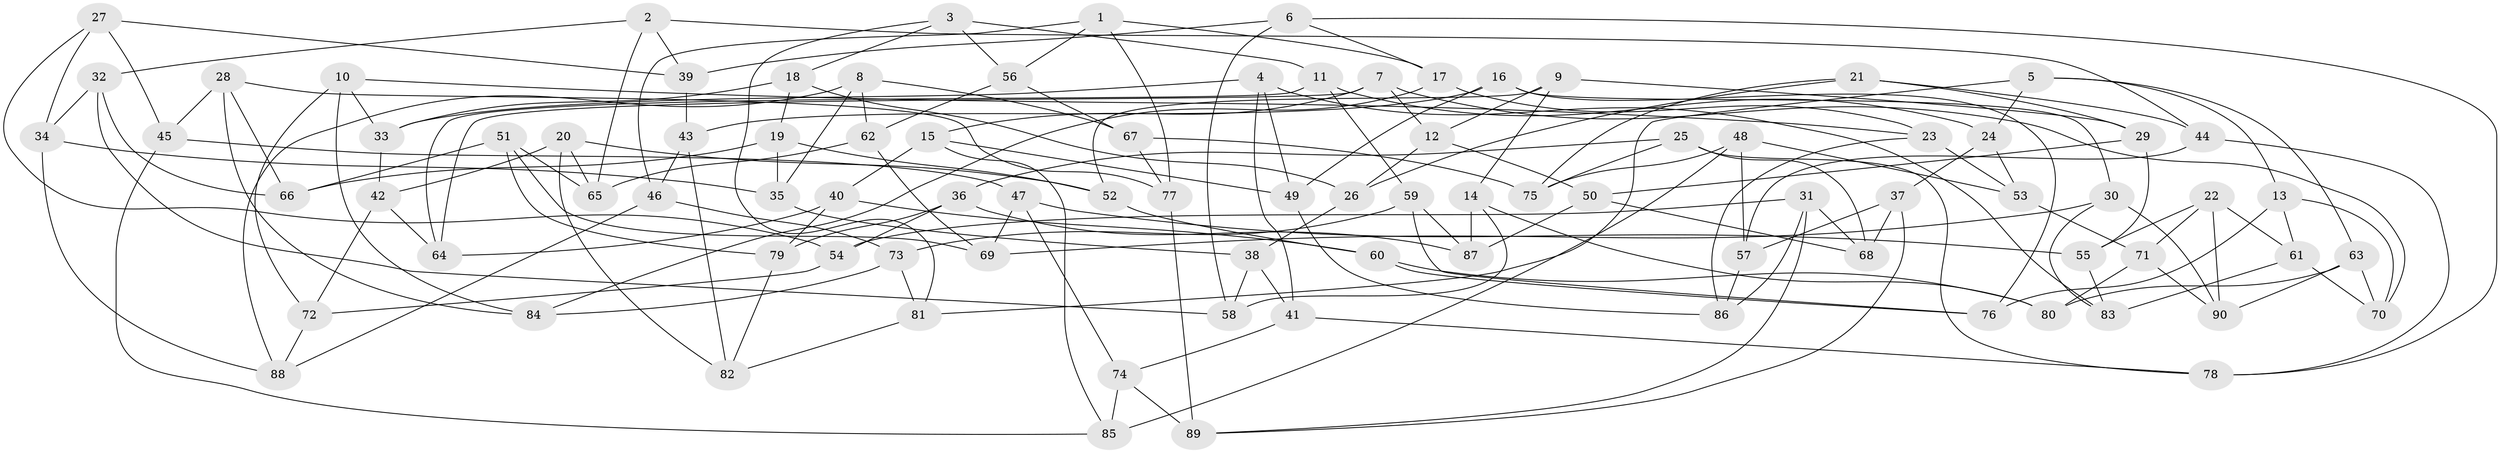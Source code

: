 // Generated by graph-tools (version 1.1) at 2025/27/03/09/25 03:27:01]
// undirected, 90 vertices, 180 edges
graph export_dot {
graph [start="1"]
  node [color=gray90,style=filled];
  1;
  2;
  3;
  4;
  5;
  6;
  7;
  8;
  9;
  10;
  11;
  12;
  13;
  14;
  15;
  16;
  17;
  18;
  19;
  20;
  21;
  22;
  23;
  24;
  25;
  26;
  27;
  28;
  29;
  30;
  31;
  32;
  33;
  34;
  35;
  36;
  37;
  38;
  39;
  40;
  41;
  42;
  43;
  44;
  45;
  46;
  47;
  48;
  49;
  50;
  51;
  52;
  53;
  54;
  55;
  56;
  57;
  58;
  59;
  60;
  61;
  62;
  63;
  64;
  65;
  66;
  67;
  68;
  69;
  70;
  71;
  72;
  73;
  74;
  75;
  76;
  77;
  78;
  79;
  80;
  81;
  82;
  83;
  84;
  85;
  86;
  87;
  88;
  89;
  90;
  1 -- 77;
  1 -- 46;
  1 -- 17;
  1 -- 56;
  2 -- 44;
  2 -- 32;
  2 -- 39;
  2 -- 65;
  3 -- 18;
  3 -- 81;
  3 -- 11;
  3 -- 56;
  4 -- 41;
  4 -- 83;
  4 -- 49;
  4 -- 33;
  5 -- 13;
  5 -- 81;
  5 -- 63;
  5 -- 24;
  6 -- 58;
  6 -- 39;
  6 -- 17;
  6 -- 78;
  7 -- 12;
  7 -- 15;
  7 -- 70;
  7 -- 64;
  8 -- 67;
  8 -- 88;
  8 -- 62;
  8 -- 35;
  9 -- 14;
  9 -- 29;
  9 -- 52;
  9 -- 12;
  10 -- 33;
  10 -- 23;
  10 -- 84;
  10 -- 72;
  11 -- 59;
  11 -- 24;
  11 -- 64;
  12 -- 26;
  12 -- 50;
  13 -- 76;
  13 -- 61;
  13 -- 70;
  14 -- 58;
  14 -- 87;
  14 -- 80;
  15 -- 40;
  15 -- 49;
  15 -- 85;
  16 -- 49;
  16 -- 43;
  16 -- 76;
  16 -- 30;
  17 -- 84;
  17 -- 23;
  18 -- 19;
  18 -- 26;
  18 -- 33;
  19 -- 35;
  19 -- 52;
  19 -- 66;
  20 -- 42;
  20 -- 52;
  20 -- 65;
  20 -- 82;
  21 -- 29;
  21 -- 44;
  21 -- 26;
  21 -- 75;
  22 -- 90;
  22 -- 61;
  22 -- 55;
  22 -- 71;
  23 -- 53;
  23 -- 86;
  24 -- 53;
  24 -- 37;
  25 -- 36;
  25 -- 68;
  25 -- 75;
  25 -- 78;
  26 -- 38;
  27 -- 34;
  27 -- 54;
  27 -- 39;
  27 -- 45;
  28 -- 84;
  28 -- 77;
  28 -- 66;
  28 -- 45;
  29 -- 55;
  29 -- 50;
  30 -- 69;
  30 -- 90;
  30 -- 83;
  31 -- 86;
  31 -- 54;
  31 -- 68;
  31 -- 89;
  32 -- 58;
  32 -- 34;
  32 -- 66;
  33 -- 42;
  34 -- 35;
  34 -- 88;
  35 -- 38;
  36 -- 54;
  36 -- 87;
  36 -- 79;
  37 -- 57;
  37 -- 68;
  37 -- 89;
  38 -- 41;
  38 -- 58;
  39 -- 43;
  40 -- 64;
  40 -- 60;
  40 -- 79;
  41 -- 78;
  41 -- 74;
  42 -- 64;
  42 -- 72;
  43 -- 46;
  43 -- 82;
  44 -- 57;
  44 -- 78;
  45 -- 47;
  45 -- 85;
  46 -- 73;
  46 -- 88;
  47 -- 55;
  47 -- 74;
  47 -- 69;
  48 -- 85;
  48 -- 53;
  48 -- 57;
  48 -- 75;
  49 -- 86;
  50 -- 68;
  50 -- 87;
  51 -- 79;
  51 -- 65;
  51 -- 66;
  51 -- 69;
  52 -- 60;
  53 -- 71;
  54 -- 72;
  55 -- 83;
  56 -- 62;
  56 -- 67;
  57 -- 86;
  59 -- 76;
  59 -- 87;
  59 -- 73;
  60 -- 80;
  60 -- 76;
  61 -- 83;
  61 -- 70;
  62 -- 69;
  62 -- 65;
  63 -- 80;
  63 -- 70;
  63 -- 90;
  67 -- 77;
  67 -- 75;
  71 -- 90;
  71 -- 80;
  72 -- 88;
  73 -- 84;
  73 -- 81;
  74 -- 85;
  74 -- 89;
  77 -- 89;
  79 -- 82;
  81 -- 82;
}
